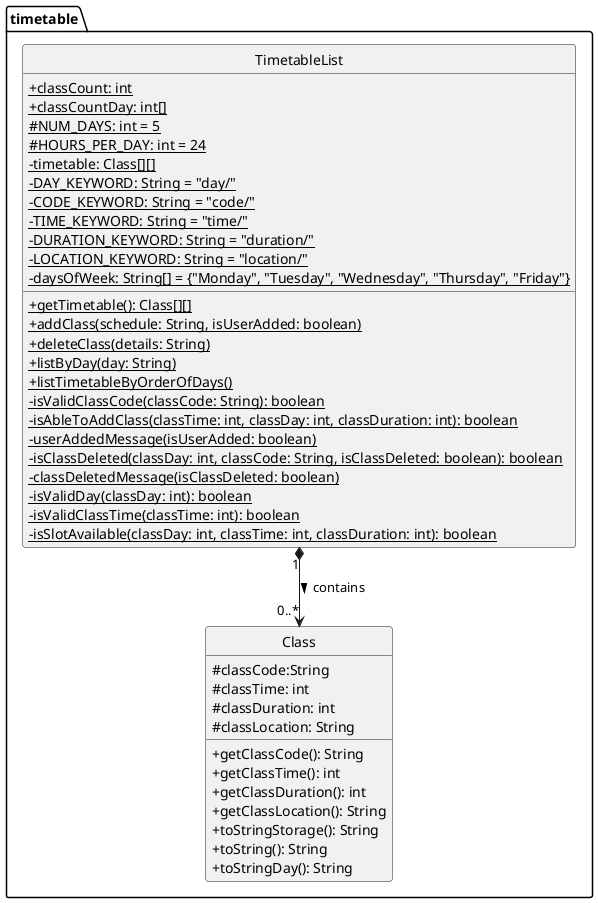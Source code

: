 @startuml
'https://plantuml.com/class-diagram

hide circle
skinparam classAttributeIconSize 0

package timetable{
    class Class{
        # classCode:String
        # classTime: int
        # classDuration: int
        # classLocation: String
        + getClassCode(): String
        + getClassTime(): int
        + getClassDuration(): int
        + getClassLocation(): String
        + toStringStorage(): String
        + toString(): String
        + toStringDay(): String
    }

    class TimetableList{
        + {static} classCount: int
        + {static} classCountDay: int[]
        # {static} NUM_DAYS: int = 5
        # {static} HOURS_PER_DAY: int = 24
        - {static} timetable: Class[][]
        - {static} DAY_KEYWORD: String = "day/"
        - {static} CODE_KEYWORD: String = "code/"
        - {static} TIME_KEYWORD: String = "time/"
        - {static} DURATION_KEYWORD: String = "duration/"
        - {static} LOCATION_KEYWORD: String = "location/"
        - {static} daysOfWeek: String[] = {"Monday", "Tuesday", "Wednesday", "Thursday", "Friday"}
        + {static} getTimetable(): Class[][]
        + {static} addClass(schedule: String, isUserAdded: boolean)
        + {static} deleteClass(details: String)
        + {static} listByDay(day: String)
        + {static} listTimetableByOrderOfDays()
        - {static} isValidClassCode(classCode: String): boolean
        - {static} isAbleToAddClass(classTime: int, classDay: int, classDuration: int): boolean
        - {static} userAddedMessage(isUserAdded: boolean)
        - {static} isClassDeleted(classDay: int, classCode: String, isClassDeleted: boolean): boolean
        - {static} classDeletedMessage(isClassDeleted: boolean)
        - {static} isValidDay(classDay: int): boolean
        - {static} isValidClassTime(classTime: int): boolean
        - {static} isSlotAvailable(classDay: int, classTime: int, classDuration: int): boolean
    }
}

TimetableList "1" *--> "0..*" Class: contains >
@enduml
